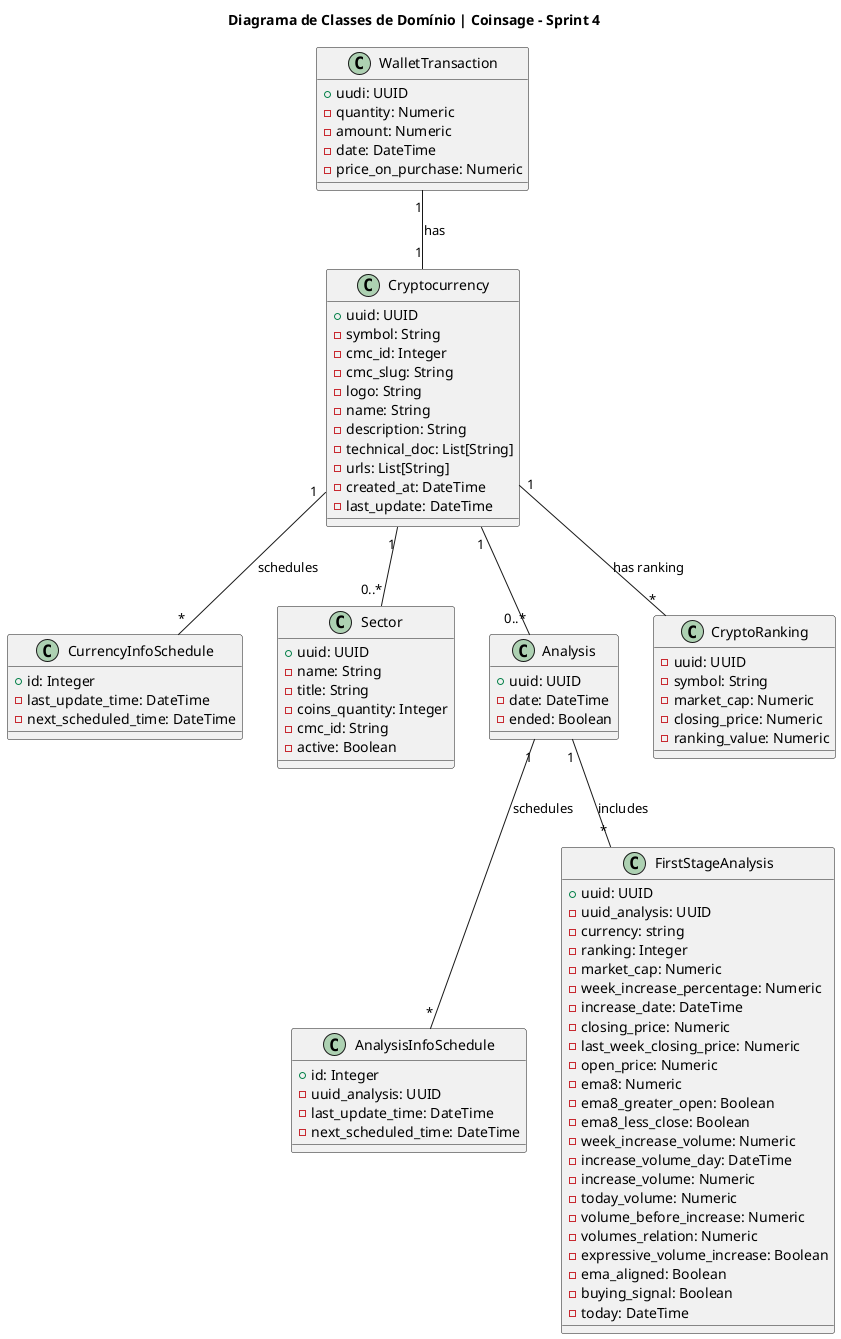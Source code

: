 @startuml Diagrama de Classes
title Diagrama de Classes de Domínio | Coinsage - Sprint 4

class Cryptocurrency {
    + uuid: UUID
    - symbol: String
    - cmc_id: Integer
    - cmc_slug: String
    - logo: String
    - name: String
    - description: String
    - technical_doc: List[String]
    - urls: List[String]
    - created_at: DateTime
    - last_update: DateTime
}

class CurrencyInfoSchedule {
    + id: Integer
    - last_update_time: DateTime
    - next_scheduled_time: DateTime

}

class Sector {
    + uuid: UUID
    - name: String
    - title: String
    - coins_quantity: Integer
    - cmc_id: String
    - active: Boolean
}

class Analysis {
    + uuid: UUID
    - date: DateTime
    - ended: Boolean
}

class AnalysisInfoSchedule {
    + id: Integer
    - uuid_analysis: UUID
    - last_update_time: DateTime
    - next_scheduled_time: DateTime
}

class FirstStageAnalysis {
    + uuid: UUID
    - uuid_analysis: UUID
    - currency: string
    - ranking: Integer
    - market_cap: Numeric
    - week_increase_percentage: Numeric
    - increase_date: DateTime
    - closing_price: Numeric
    - last_week_closing_price: Numeric
    - open_price: Numeric
    - ema8: Numeric
    - ema8_greater_open: Boolean
    - ema8_less_close: Boolean
    - week_increase_volume: Numeric
    - increase_volume_day: DateTime
    - increase_volume: Numeric
    - today_volume: Numeric
    - volume_before_increase: Numeric
    - volumes_relation: Numeric
    - expressive_volume_increase: Boolean
    - ema_aligned: Boolean
    - buying_signal: Boolean
    - today: DateTime
}

class WalletTransaction {
    + uudi: UUID
    - quantity: Numeric
    - amount: Numeric
    - date: DateTime
    - price_on_purchase: Numeric
}

class CryptoRanking {
    - uuid: UUID
    - symbol: String
    - market_cap: Numeric
    - closing_price: Numeric
    - ranking_value: Numeric
}

' Relações entre as classes
Cryptocurrency "1" -- "*" CurrencyInfoSchedule: schedules
Cryptocurrency "1" -- "0..*" Sector
Cryptocurrency "1" -- "0..*" Analysis
Analysis "1" -- "*" AnalysisInfoSchedule : schedules
Analysis "1" -- "*" FirstStageAnalysis : includes
Cryptocurrency "1" -- "*" CryptoRanking : "has ranking"
WalletTransaction "1" -- "1" Cryptocurrency : "has"

@enduml
